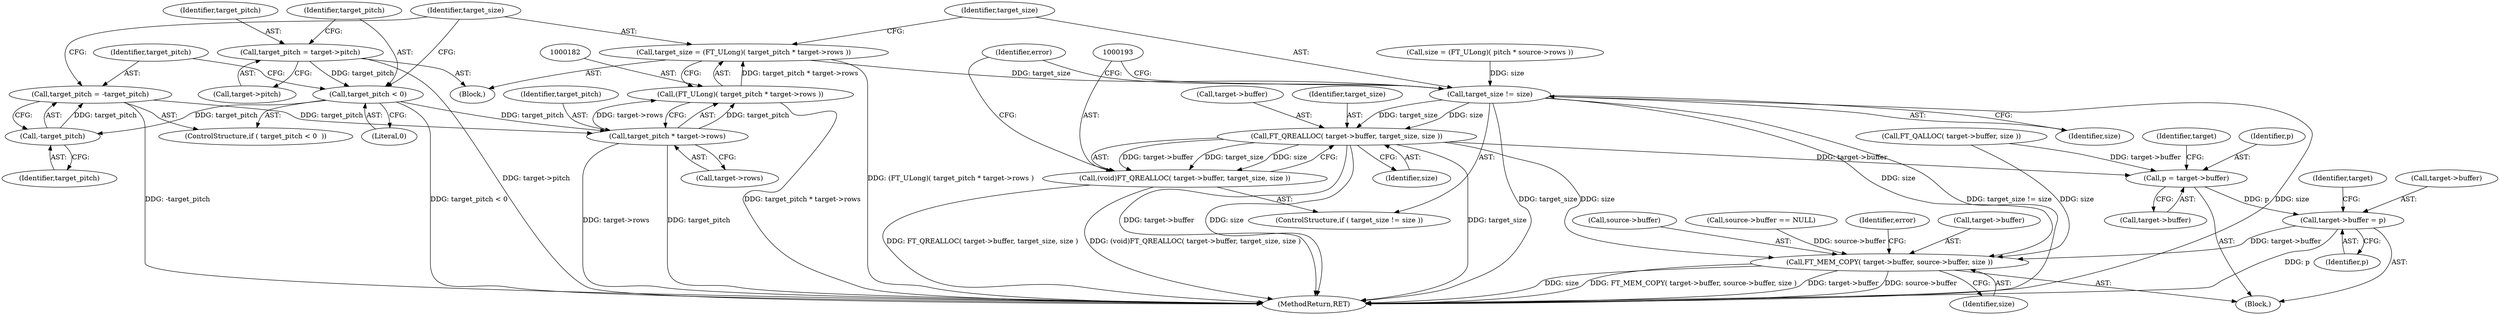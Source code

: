 digraph "1_savannah_b3500af717010137046ec4076d1e1c0641e33727_0@integer" {
"1000179" [label="(Call,target_size = (FT_ULong)( target_pitch * target->rows ))"];
"1000181" [label="(Call,(FT_ULong)( target_pitch * target->rows ))"];
"1000183" [label="(Call,target_pitch * target->rows)"];
"1000175" [label="(Call,target_pitch = -target_pitch)"];
"1000177" [label="(Call,-target_pitch)"];
"1000172" [label="(Call,target_pitch < 0)"];
"1000165" [label="(Call,target_pitch = target->pitch)"];
"1000189" [label="(Call,target_size != size)"];
"1000194" [label="(Call,FT_QREALLOC( target->buffer, target_size, size ))"];
"1000192" [label="(Call,(void)FT_QREALLOC( target->buffer, target_size, size ))"];
"1000213" [label="(Call,p = target->buffer)"];
"1000223" [label="(Call,target->buffer = p)"];
"1000228" [label="(Call,FT_MEM_COPY( target->buffer, source->buffer, size ))"];
"1000195" [label="(Call,target->buffer)"];
"1000223" [label="(Call,target->buffer = p)"];
"1000185" [label="(Call,target->rows)"];
"1000228" [label="(Call,FT_MEM_COPY( target->buffer, source->buffer, size ))"];
"1000211" [label="(Block,)"];
"1000230" [label="(Identifier,target)"];
"1000179" [label="(Call,target_size = (FT_ULong)( target_pitch * target->rows ))"];
"1000172" [label="(Call,target_pitch < 0)"];
"1000183" [label="(Call,target_pitch * target->rows)"];
"1000178" [label="(Identifier,target_pitch)"];
"1000232" [label="(Call,source->buffer)"];
"1000177" [label="(Call,-target_pitch)"];
"1000180" [label="(Identifier,target_size)"];
"1000171" [label="(ControlStructure,if ( target_pitch < 0  ))"];
"1000235" [label="(Identifier,size)"];
"1000194" [label="(Call,FT_QREALLOC( target->buffer, target_size, size ))"];
"1000175" [label="(Call,target_pitch = -target_pitch)"];
"1000220" [label="(Identifier,target)"];
"1000238" [label="(MethodReturn,RET)"];
"1000176" [label="(Identifier,target_pitch)"];
"1000198" [label="(Identifier,target_size)"];
"1000215" [label="(Call,target->buffer)"];
"1000129" [label="(Call,source->buffer == NULL)"];
"1000199" [label="(Identifier,size)"];
"1000190" [label="(Identifier,target_size)"];
"1000150" [label="(Call,size = (FT_ULong)( pitch * source->rows ))"];
"1000214" [label="(Identifier,p)"];
"1000174" [label="(Literal,0)"];
"1000188" [label="(ControlStructure,if ( target_size != size ))"];
"1000227" [label="(Identifier,p)"];
"1000181" [label="(Call,(FT_ULong)( target_pitch * target->rows ))"];
"1000210" [label="(Identifier,error)"];
"1000237" [label="(Identifier,error)"];
"1000184" [label="(Identifier,target_pitch)"];
"1000229" [label="(Call,target->buffer)"];
"1000163" [label="(Block,)"];
"1000213" [label="(Call,p = target->buffer)"];
"1000224" [label="(Call,target->buffer)"];
"1000203" [label="(Call,FT_QALLOC( target->buffer, size ))"];
"1000166" [label="(Identifier,target_pitch)"];
"1000165" [label="(Call,target_pitch = target->pitch)"];
"1000189" [label="(Call,target_size != size)"];
"1000191" [label="(Identifier,size)"];
"1000173" [label="(Identifier,target_pitch)"];
"1000167" [label="(Call,target->pitch)"];
"1000192" [label="(Call,(void)FT_QREALLOC( target->buffer, target_size, size ))"];
"1000179" -> "1000163"  [label="AST: "];
"1000179" -> "1000181"  [label="CFG: "];
"1000180" -> "1000179"  [label="AST: "];
"1000181" -> "1000179"  [label="AST: "];
"1000190" -> "1000179"  [label="CFG: "];
"1000179" -> "1000238"  [label="DDG: (FT_ULong)( target_pitch * target->rows )"];
"1000181" -> "1000179"  [label="DDG: target_pitch * target->rows"];
"1000179" -> "1000189"  [label="DDG: target_size"];
"1000181" -> "1000183"  [label="CFG: "];
"1000182" -> "1000181"  [label="AST: "];
"1000183" -> "1000181"  [label="AST: "];
"1000181" -> "1000238"  [label="DDG: target_pitch * target->rows"];
"1000183" -> "1000181"  [label="DDG: target_pitch"];
"1000183" -> "1000181"  [label="DDG: target->rows"];
"1000183" -> "1000185"  [label="CFG: "];
"1000184" -> "1000183"  [label="AST: "];
"1000185" -> "1000183"  [label="AST: "];
"1000183" -> "1000238"  [label="DDG: target->rows"];
"1000183" -> "1000238"  [label="DDG: target_pitch"];
"1000175" -> "1000183"  [label="DDG: target_pitch"];
"1000172" -> "1000183"  [label="DDG: target_pitch"];
"1000175" -> "1000171"  [label="AST: "];
"1000175" -> "1000177"  [label="CFG: "];
"1000176" -> "1000175"  [label="AST: "];
"1000177" -> "1000175"  [label="AST: "];
"1000180" -> "1000175"  [label="CFG: "];
"1000175" -> "1000238"  [label="DDG: -target_pitch"];
"1000177" -> "1000175"  [label="DDG: target_pitch"];
"1000177" -> "1000178"  [label="CFG: "];
"1000178" -> "1000177"  [label="AST: "];
"1000172" -> "1000177"  [label="DDG: target_pitch"];
"1000172" -> "1000171"  [label="AST: "];
"1000172" -> "1000174"  [label="CFG: "];
"1000173" -> "1000172"  [label="AST: "];
"1000174" -> "1000172"  [label="AST: "];
"1000176" -> "1000172"  [label="CFG: "];
"1000180" -> "1000172"  [label="CFG: "];
"1000172" -> "1000238"  [label="DDG: target_pitch < 0"];
"1000165" -> "1000172"  [label="DDG: target_pitch"];
"1000165" -> "1000163"  [label="AST: "];
"1000165" -> "1000167"  [label="CFG: "];
"1000166" -> "1000165"  [label="AST: "];
"1000167" -> "1000165"  [label="AST: "];
"1000173" -> "1000165"  [label="CFG: "];
"1000165" -> "1000238"  [label="DDG: target->pitch"];
"1000189" -> "1000188"  [label="AST: "];
"1000189" -> "1000191"  [label="CFG: "];
"1000190" -> "1000189"  [label="AST: "];
"1000191" -> "1000189"  [label="AST: "];
"1000193" -> "1000189"  [label="CFG: "];
"1000210" -> "1000189"  [label="CFG: "];
"1000189" -> "1000238"  [label="DDG: target_size"];
"1000189" -> "1000238"  [label="DDG: target_size != size"];
"1000189" -> "1000238"  [label="DDG: size"];
"1000150" -> "1000189"  [label="DDG: size"];
"1000189" -> "1000194"  [label="DDG: target_size"];
"1000189" -> "1000194"  [label="DDG: size"];
"1000189" -> "1000228"  [label="DDG: size"];
"1000194" -> "1000192"  [label="AST: "];
"1000194" -> "1000199"  [label="CFG: "];
"1000195" -> "1000194"  [label="AST: "];
"1000198" -> "1000194"  [label="AST: "];
"1000199" -> "1000194"  [label="AST: "];
"1000192" -> "1000194"  [label="CFG: "];
"1000194" -> "1000238"  [label="DDG: target->buffer"];
"1000194" -> "1000238"  [label="DDG: size"];
"1000194" -> "1000238"  [label="DDG: target_size"];
"1000194" -> "1000192"  [label="DDG: target->buffer"];
"1000194" -> "1000192"  [label="DDG: target_size"];
"1000194" -> "1000192"  [label="DDG: size"];
"1000194" -> "1000213"  [label="DDG: target->buffer"];
"1000194" -> "1000228"  [label="DDG: size"];
"1000192" -> "1000188"  [label="AST: "];
"1000193" -> "1000192"  [label="AST: "];
"1000210" -> "1000192"  [label="CFG: "];
"1000192" -> "1000238"  [label="DDG: FT_QREALLOC( target->buffer, target_size, size )"];
"1000192" -> "1000238"  [label="DDG: (void)FT_QREALLOC( target->buffer, target_size, size )"];
"1000213" -> "1000211"  [label="AST: "];
"1000213" -> "1000215"  [label="CFG: "];
"1000214" -> "1000213"  [label="AST: "];
"1000215" -> "1000213"  [label="AST: "];
"1000220" -> "1000213"  [label="CFG: "];
"1000203" -> "1000213"  [label="DDG: target->buffer"];
"1000213" -> "1000223"  [label="DDG: p"];
"1000223" -> "1000211"  [label="AST: "];
"1000223" -> "1000227"  [label="CFG: "];
"1000224" -> "1000223"  [label="AST: "];
"1000227" -> "1000223"  [label="AST: "];
"1000230" -> "1000223"  [label="CFG: "];
"1000223" -> "1000238"  [label="DDG: p"];
"1000223" -> "1000228"  [label="DDG: target->buffer"];
"1000228" -> "1000211"  [label="AST: "];
"1000228" -> "1000235"  [label="CFG: "];
"1000229" -> "1000228"  [label="AST: "];
"1000232" -> "1000228"  [label="AST: "];
"1000235" -> "1000228"  [label="AST: "];
"1000237" -> "1000228"  [label="CFG: "];
"1000228" -> "1000238"  [label="DDG: size"];
"1000228" -> "1000238"  [label="DDG: FT_MEM_COPY( target->buffer, source->buffer, size )"];
"1000228" -> "1000238"  [label="DDG: target->buffer"];
"1000228" -> "1000238"  [label="DDG: source->buffer"];
"1000129" -> "1000228"  [label="DDG: source->buffer"];
"1000203" -> "1000228"  [label="DDG: size"];
}
